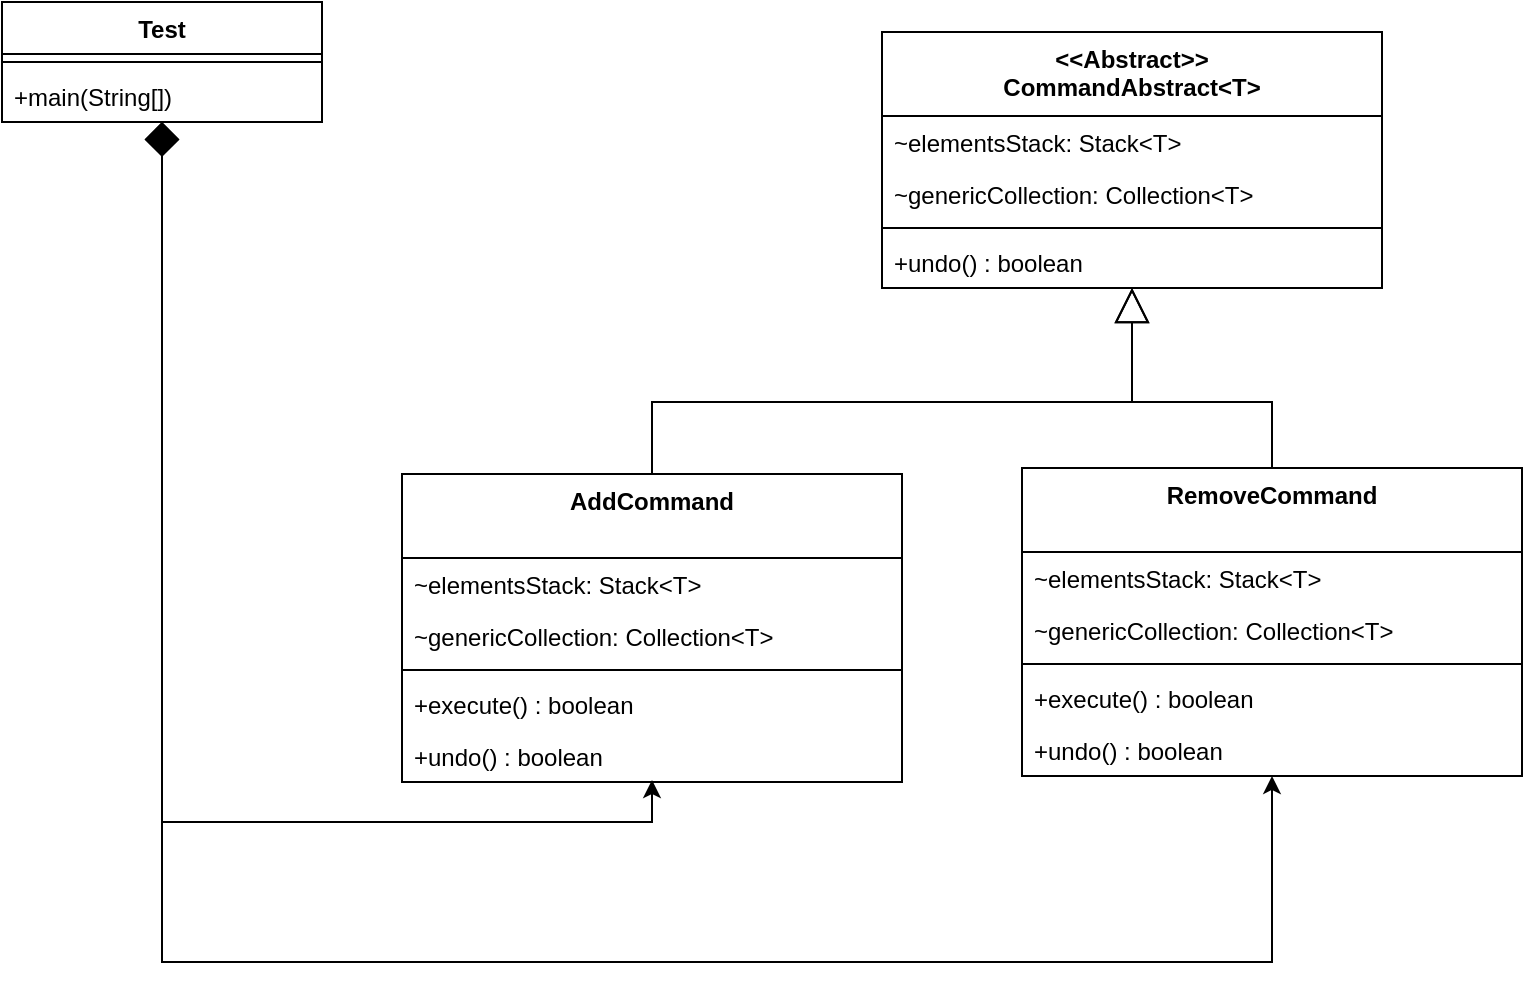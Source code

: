 <mxfile version="10.6.7" type="device"><diagram id="oxNwz3O45dG8BFDgmpOl" name="Page-1"><mxGraphModel dx="1394" dy="716" grid="1" gridSize="10" guides="1" tooltips="1" connect="1" arrows="1" fold="1" page="1" pageScale="1" pageWidth="850" pageHeight="1100" math="0" shadow="0"><root><mxCell id="0"/><mxCell id="1" parent="0"/><mxCell id="e8XO3-fw05OCeD0xNN8p-27" style="edgeStyle=orthogonalEdgeStyle;rounded=0;orthogonalLoop=1;jettySize=auto;html=1;entryX=0.5;entryY=0.962;entryDx=0;entryDy=0;entryPerimeter=0;endArrow=classic;endFill=1;endSize=6;startArrow=diamond;startFill=1;startSize=15;" edge="1" parent="1" source="e8XO3-fw05OCeD0xNN8p-2" target="e8XO3-fw05OCeD0xNN8p-18"><mxGeometry relative="1" as="geometry"/></mxCell><mxCell id="e8XO3-fw05OCeD0xNN8p-28" style="edgeStyle=orthogonalEdgeStyle;rounded=0;orthogonalLoop=1;jettySize=auto;html=1;entryX=0.5;entryY=1;entryDx=0;entryDy=0;startArrow=diamond;startFill=1;startSize=15;endArrow=classic;endFill=1;endSize=6;" edge="1" parent="1" source="e8XO3-fw05OCeD0xNN8p-2" target="e8XO3-fw05OCeD0xNN8p-19"><mxGeometry relative="1" as="geometry"><Array as="points"><mxPoint x="140" y="630"/><mxPoint x="695" y="630"/></Array></mxGeometry></mxCell><mxCell id="e8XO3-fw05OCeD0xNN8p-2" value="Test" style="swimlane;fontStyle=1;align=center;verticalAlign=top;childLayout=stackLayout;horizontal=1;startSize=26;horizontalStack=0;resizeParent=1;resizeParentMax=0;resizeLast=0;collapsible=1;marginBottom=0;" vertex="1" parent="1"><mxGeometry x="60" y="150" width="160" height="60" as="geometry"/></mxCell><mxCell id="e8XO3-fw05OCeD0xNN8p-4" value="" style="line;strokeWidth=1;fillColor=none;align=left;verticalAlign=middle;spacingTop=-1;spacingLeft=3;spacingRight=3;rotatable=0;labelPosition=right;points=[];portConstraint=eastwest;" vertex="1" parent="e8XO3-fw05OCeD0xNN8p-2"><mxGeometry y="26" width="160" height="8" as="geometry"/></mxCell><mxCell id="e8XO3-fw05OCeD0xNN8p-5" value="+main(String[])" style="text;strokeColor=none;fillColor=none;align=left;verticalAlign=top;spacingLeft=4;spacingRight=4;overflow=hidden;rotatable=0;points=[[0,0.5],[1,0.5]];portConstraint=eastwest;" vertex="1" parent="e8XO3-fw05OCeD0xNN8p-2"><mxGeometry y="34" width="160" height="26" as="geometry"/></mxCell><mxCell id="e8XO3-fw05OCeD0xNN8p-7" value="&lt;&lt;Abstract&gt;&gt;&#xA;CommandAbstract&lt;T&gt;&#xA;" style="swimlane;fontStyle=1;align=center;verticalAlign=top;childLayout=stackLayout;horizontal=1;startSize=42;horizontalStack=0;resizeParent=1;resizeParentMax=0;resizeLast=0;collapsible=1;marginBottom=0;" vertex="1" parent="1"><mxGeometry x="500" y="165" width="250" height="128" as="geometry"/></mxCell><mxCell id="e8XO3-fw05OCeD0xNN8p-8" value="~elementsStack: Stack&lt;T&gt; " style="text;strokeColor=none;fillColor=none;align=left;verticalAlign=top;spacingLeft=4;spacingRight=4;overflow=hidden;rotatable=0;points=[[0,0.5],[1,0.5]];portConstraint=eastwest;" vertex="1" parent="e8XO3-fw05OCeD0xNN8p-7"><mxGeometry y="42" width="250" height="26" as="geometry"/></mxCell><mxCell id="e8XO3-fw05OCeD0xNN8p-11" value="~genericCollection: Collection&lt;T&gt; " style="text;strokeColor=none;fillColor=none;align=left;verticalAlign=top;spacingLeft=4;spacingRight=4;overflow=hidden;rotatable=0;points=[[0,0.5],[1,0.5]];portConstraint=eastwest;" vertex="1" parent="e8XO3-fw05OCeD0xNN8p-7"><mxGeometry y="68" width="250" height="26" as="geometry"/></mxCell><mxCell id="e8XO3-fw05OCeD0xNN8p-9" value="" style="line;strokeWidth=1;fillColor=none;align=left;verticalAlign=middle;spacingTop=-1;spacingLeft=3;spacingRight=3;rotatable=0;labelPosition=right;points=[];portConstraint=eastwest;" vertex="1" parent="e8XO3-fw05OCeD0xNN8p-7"><mxGeometry y="94" width="250" height="8" as="geometry"/></mxCell><mxCell id="e8XO3-fw05OCeD0xNN8p-10" value="+undo() : boolean" style="text;strokeColor=none;fillColor=none;align=left;verticalAlign=top;spacingLeft=4;spacingRight=4;overflow=hidden;rotatable=0;points=[[0,0.5],[1,0.5]];portConstraint=eastwest;" vertex="1" parent="e8XO3-fw05OCeD0xNN8p-7"><mxGeometry y="102" width="250" height="26" as="geometry"/></mxCell><mxCell id="e8XO3-fw05OCeD0xNN8p-25" style="edgeStyle=orthogonalEdgeStyle;rounded=0;orthogonalLoop=1;jettySize=auto;html=1;exitX=0.5;exitY=0;exitDx=0;exitDy=0;endArrow=block;endFill=0;endSize=15;" edge="1" parent="1" source="e8XO3-fw05OCeD0xNN8p-13" target="e8XO3-fw05OCeD0xNN8p-7"><mxGeometry relative="1" as="geometry"><Array as="points"><mxPoint x="385" y="350"/><mxPoint x="625" y="350"/></Array></mxGeometry></mxCell><mxCell id="e8XO3-fw05OCeD0xNN8p-13" value="AddCommand" style="swimlane;fontStyle=1;align=center;verticalAlign=top;childLayout=stackLayout;horizontal=1;startSize=42;horizontalStack=0;resizeParent=1;resizeParentMax=0;resizeLast=0;collapsible=1;marginBottom=0;" vertex="1" parent="1"><mxGeometry x="260" y="386" width="250" height="154" as="geometry"/></mxCell><mxCell id="e8XO3-fw05OCeD0xNN8p-14" value="~elementsStack: Stack&lt;T&gt; " style="text;strokeColor=none;fillColor=none;align=left;verticalAlign=top;spacingLeft=4;spacingRight=4;overflow=hidden;rotatable=0;points=[[0,0.5],[1,0.5]];portConstraint=eastwest;" vertex="1" parent="e8XO3-fw05OCeD0xNN8p-13"><mxGeometry y="42" width="250" height="26" as="geometry"/></mxCell><mxCell id="e8XO3-fw05OCeD0xNN8p-15" value="~genericCollection: Collection&lt;T&gt; " style="text;strokeColor=none;fillColor=none;align=left;verticalAlign=top;spacingLeft=4;spacingRight=4;overflow=hidden;rotatable=0;points=[[0,0.5],[1,0.5]];portConstraint=eastwest;" vertex="1" parent="e8XO3-fw05OCeD0xNN8p-13"><mxGeometry y="68" width="250" height="26" as="geometry"/></mxCell><mxCell id="e8XO3-fw05OCeD0xNN8p-16" value="" style="line;strokeWidth=1;fillColor=none;align=left;verticalAlign=middle;spacingTop=-1;spacingLeft=3;spacingRight=3;rotatable=0;labelPosition=right;points=[];portConstraint=eastwest;" vertex="1" parent="e8XO3-fw05OCeD0xNN8p-13"><mxGeometry y="94" width="250" height="8" as="geometry"/></mxCell><mxCell id="e8XO3-fw05OCeD0xNN8p-17" value="+execute() : boolean" style="text;strokeColor=none;fillColor=none;align=left;verticalAlign=top;spacingLeft=4;spacingRight=4;overflow=hidden;rotatable=0;points=[[0,0.5],[1,0.5]];portConstraint=eastwest;" vertex="1" parent="e8XO3-fw05OCeD0xNN8p-13"><mxGeometry y="102" width="250" height="26" as="geometry"/></mxCell><mxCell id="e8XO3-fw05OCeD0xNN8p-18" value="+undo() : boolean" style="text;strokeColor=none;fillColor=none;align=left;verticalAlign=top;spacingLeft=4;spacingRight=4;overflow=hidden;rotatable=0;points=[[0,0.5],[1,0.5]];portConstraint=eastwest;" vertex="1" parent="e8XO3-fw05OCeD0xNN8p-13"><mxGeometry y="128" width="250" height="26" as="geometry"/></mxCell><mxCell id="e8XO3-fw05OCeD0xNN8p-26" style="edgeStyle=orthogonalEdgeStyle;rounded=0;orthogonalLoop=1;jettySize=auto;html=1;exitX=0.5;exitY=0;exitDx=0;exitDy=0;endArrow=block;endFill=0;endSize=15;" edge="1" parent="1" source="e8XO3-fw05OCeD0xNN8p-19" target="e8XO3-fw05OCeD0xNN8p-7"><mxGeometry relative="1" as="geometry"><Array as="points"><mxPoint x="695" y="350"/><mxPoint x="625" y="350"/></Array></mxGeometry></mxCell><mxCell id="e8XO3-fw05OCeD0xNN8p-19" value="RemoveCommand" style="swimlane;fontStyle=1;align=center;verticalAlign=top;childLayout=stackLayout;horizontal=1;startSize=42;horizontalStack=0;resizeParent=1;resizeParentMax=0;resizeLast=0;collapsible=1;marginBottom=0;" vertex="1" parent="1"><mxGeometry x="570" y="383" width="250" height="154" as="geometry"/></mxCell><mxCell id="e8XO3-fw05OCeD0xNN8p-20" value="~elementsStack: Stack&lt;T&gt; " style="text;strokeColor=none;fillColor=none;align=left;verticalAlign=top;spacingLeft=4;spacingRight=4;overflow=hidden;rotatable=0;points=[[0,0.5],[1,0.5]];portConstraint=eastwest;" vertex="1" parent="e8XO3-fw05OCeD0xNN8p-19"><mxGeometry y="42" width="250" height="26" as="geometry"/></mxCell><mxCell id="e8XO3-fw05OCeD0xNN8p-21" value="~genericCollection: Collection&lt;T&gt; " style="text;strokeColor=none;fillColor=none;align=left;verticalAlign=top;spacingLeft=4;spacingRight=4;overflow=hidden;rotatable=0;points=[[0,0.5],[1,0.5]];portConstraint=eastwest;" vertex="1" parent="e8XO3-fw05OCeD0xNN8p-19"><mxGeometry y="68" width="250" height="26" as="geometry"/></mxCell><mxCell id="e8XO3-fw05OCeD0xNN8p-22" value="" style="line;strokeWidth=1;fillColor=none;align=left;verticalAlign=middle;spacingTop=-1;spacingLeft=3;spacingRight=3;rotatable=0;labelPosition=right;points=[];portConstraint=eastwest;" vertex="1" parent="e8XO3-fw05OCeD0xNN8p-19"><mxGeometry y="94" width="250" height="8" as="geometry"/></mxCell><mxCell id="e8XO3-fw05OCeD0xNN8p-23" value="+execute() : boolean" style="text;strokeColor=none;fillColor=none;align=left;verticalAlign=top;spacingLeft=4;spacingRight=4;overflow=hidden;rotatable=0;points=[[0,0.5],[1,0.5]];portConstraint=eastwest;" vertex="1" parent="e8XO3-fw05OCeD0xNN8p-19"><mxGeometry y="102" width="250" height="26" as="geometry"/></mxCell><mxCell id="e8XO3-fw05OCeD0xNN8p-24" value="+undo() : boolean" style="text;strokeColor=none;fillColor=none;align=left;verticalAlign=top;spacingLeft=4;spacingRight=4;overflow=hidden;rotatable=0;points=[[0,0.5],[1,0.5]];portConstraint=eastwest;" vertex="1" parent="e8XO3-fw05OCeD0xNN8p-19"><mxGeometry y="128" width="250" height="26" as="geometry"/></mxCell></root></mxGraphModel></diagram></mxfile>
